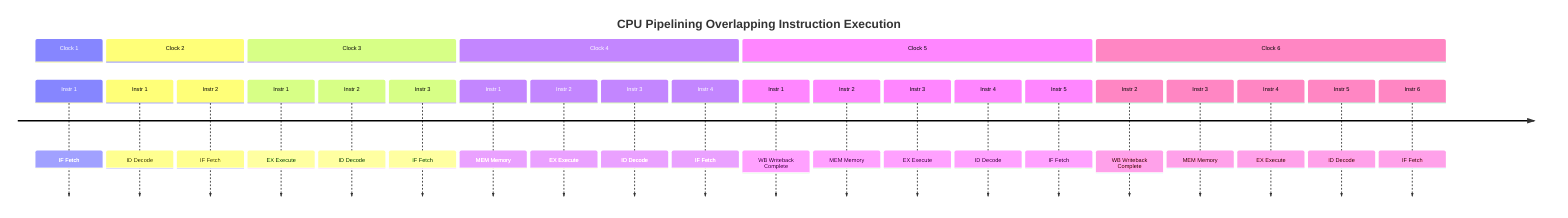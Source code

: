 timeline
    title CPU Pipelining Overlapping Instruction Execution
    
    section Clock 1
        Instr 1 : IF Fetch
    
    section Clock 2  
        Instr 1 : ID Decode
        Instr 2 : IF Fetch
    
    section Clock 3
        Instr 1 : EX Execute
        Instr 2 : ID Decode
        Instr 3 : IF Fetch
    
    section Clock 4
        Instr 1 : MEM Memory
        Instr 2 : EX Execute
        Instr 3 : ID Decode
        Instr 4 : IF Fetch
    
    section Clock 5
        Instr 1 : WB Writeback Complete
        Instr 2 : MEM Memory
        Instr 3 : EX Execute
        Instr 4 : ID Decode
        Instr 5 : IF Fetch
    
    section Clock 6
        Instr 2 : WB Writeback Complete
        Instr 3 : MEM Memory
        Instr 4 : EX Execute
        Instr 5 : ID Decode
        Instr 6 : IF Fetch